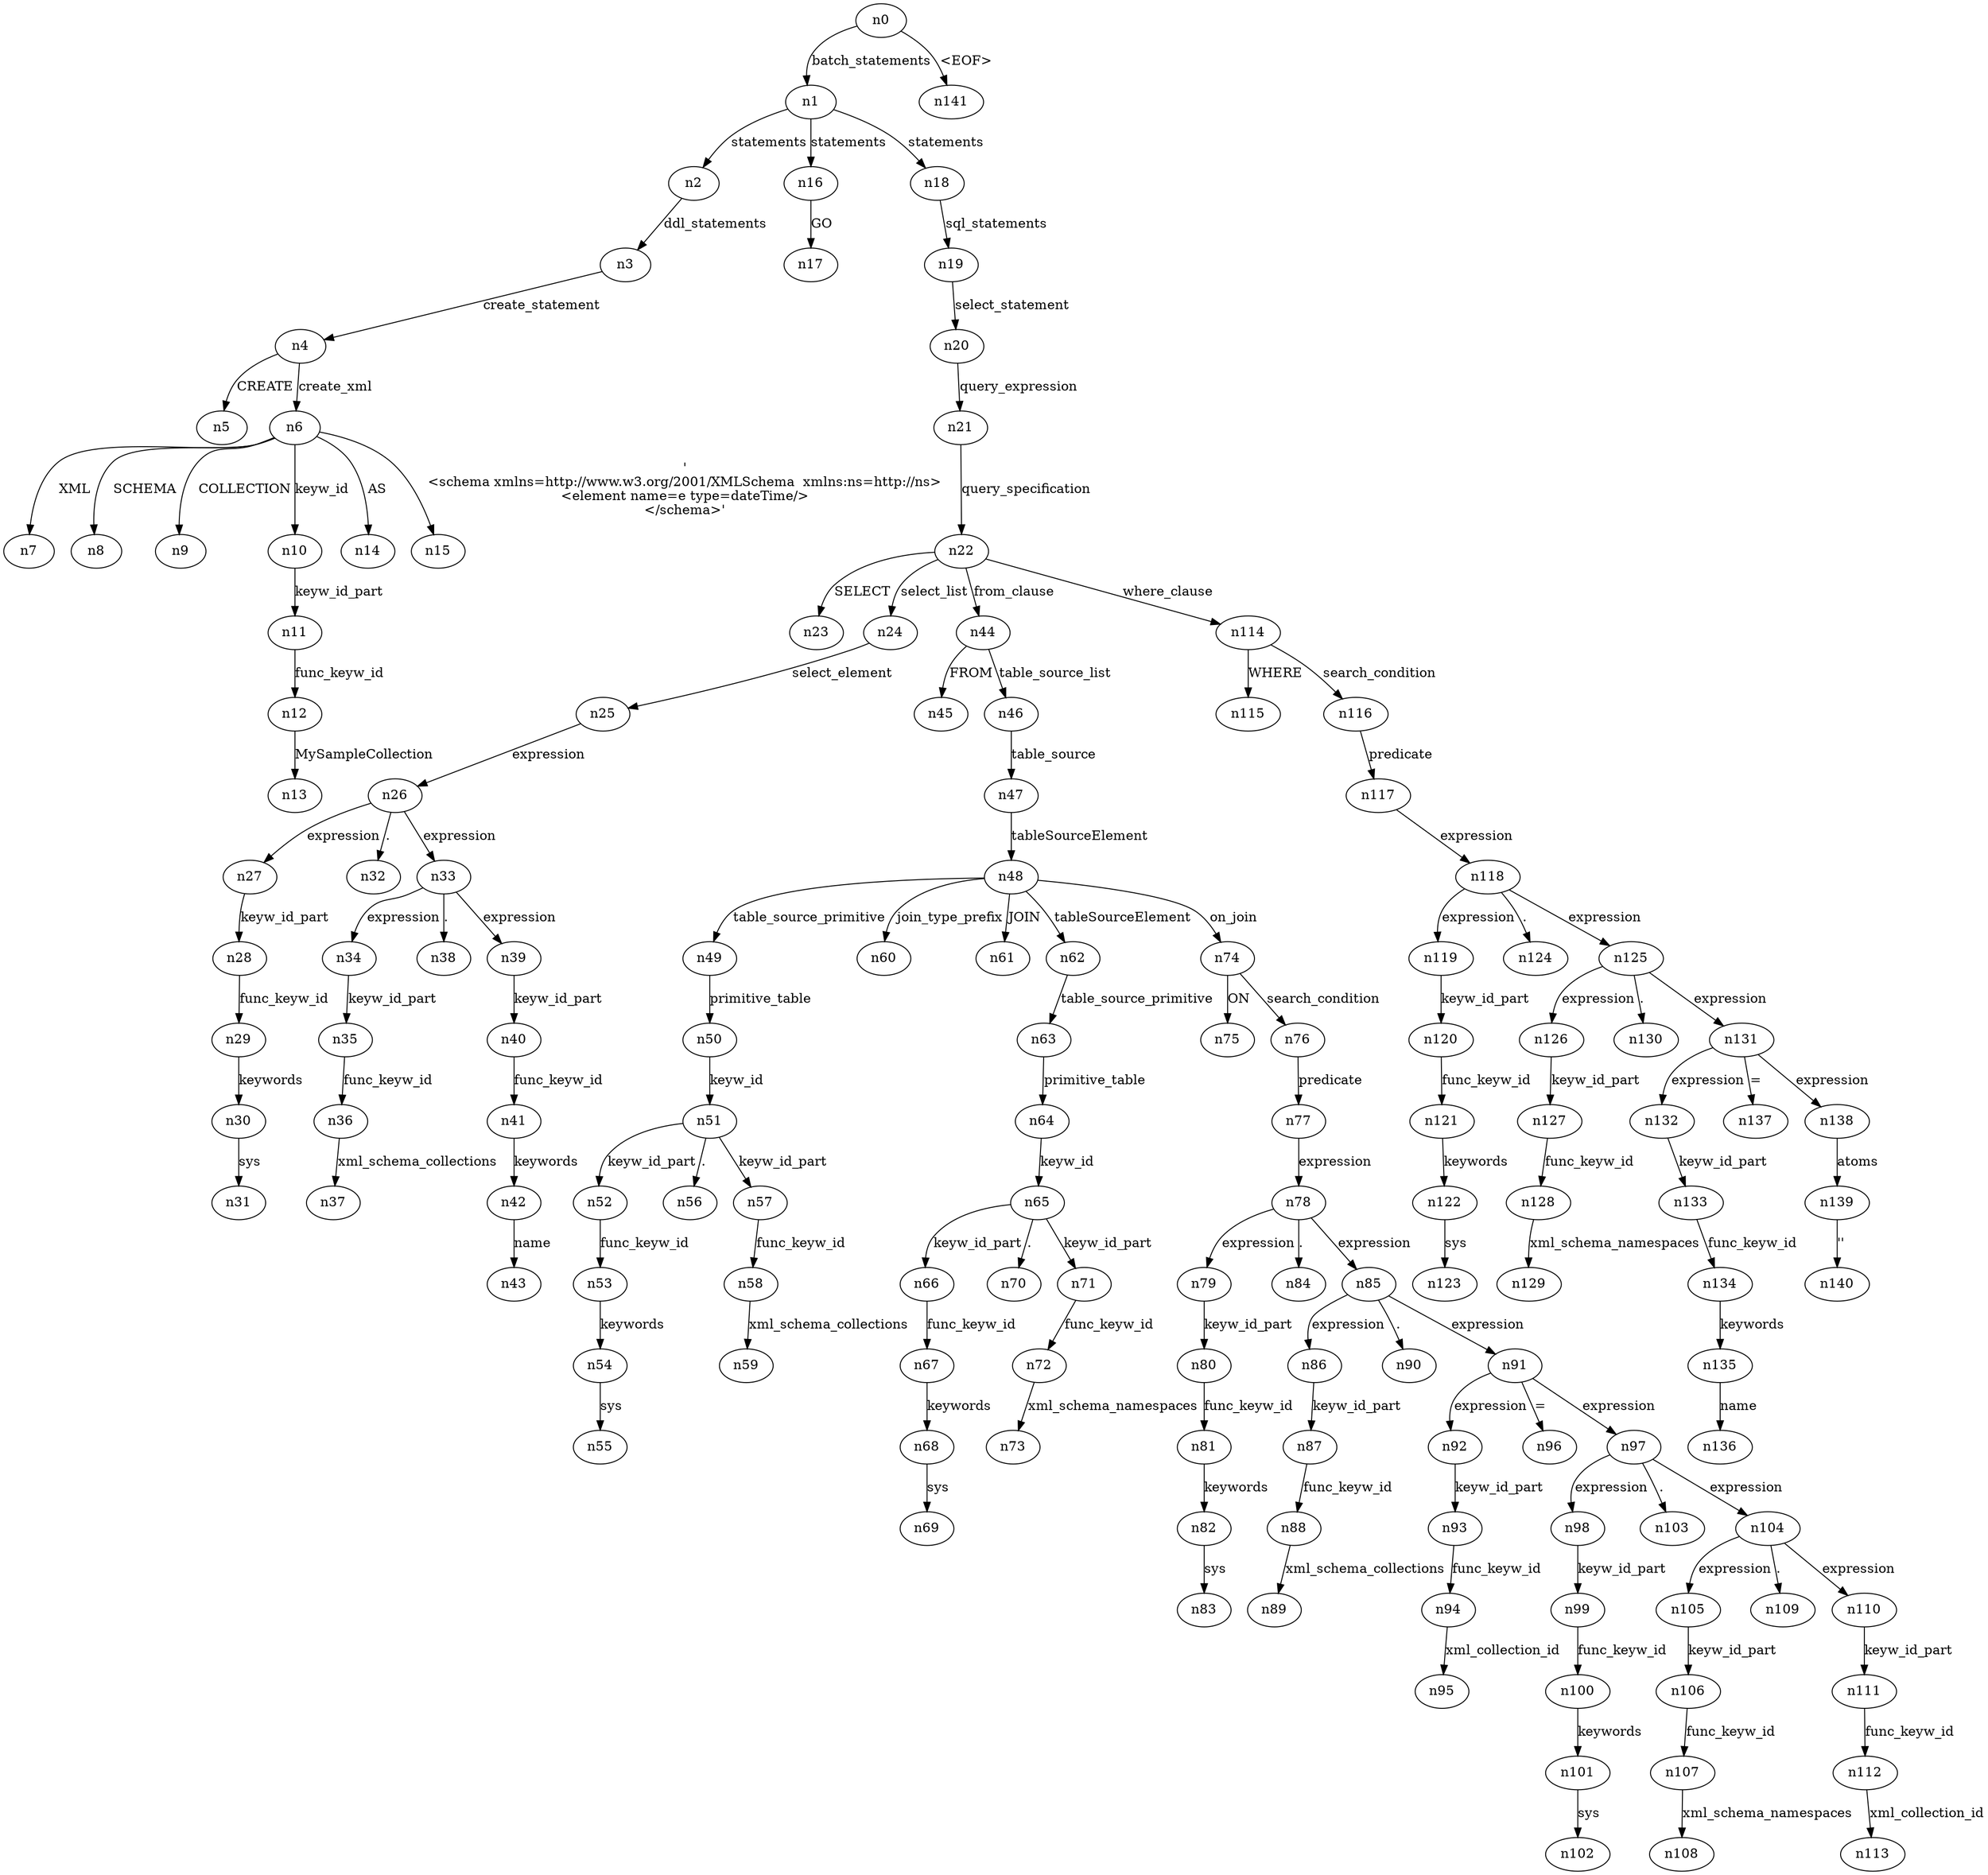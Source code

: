 digraph ParseTree {
  n0 -> n1 [label="batch_statements"];
  n1 -> n2 [label="statements"];
  n2 -> n3 [label="ddl_statements"];
  n3 -> n4 [label="create_statement"];
  n4 -> n5 [label="CREATE"];
  n4 -> n6 [label="create_xml"];
  n6 -> n7 [label="XML"];
  n6 -> n8 [label="SCHEMA"];
  n6 -> n9 [label="COLLECTION"];
  n6 -> n10 [label="keyw_id"];
  n10 -> n11 [label="keyw_id_part"];
  n11 -> n12 [label="func_keyw_id"];
  n12 -> n13 [label="MySampleCollection"];
  n6 -> n14 [label="AS"];
  n6 -> n15 [label="'
<schema xmlns=http://www.w3.org/2001/XMLSchema  xmlns:ns=http://ns>
<element name=e type=dateTime/>
</schema>'"];
  n1 -> n16 [label="statements"];
  n16 -> n17 [label="GO"];
  n1 -> n18 [label="statements"];
  n18 -> n19 [label="sql_statements"];
  n19 -> n20 [label="select_statement"];
  n20 -> n21 [label="query_expression"];
  n21 -> n22 [label="query_specification"];
  n22 -> n23 [label="SELECT"];
  n22 -> n24 [label="select_list"];
  n24 -> n25 [label="select_element"];
  n25 -> n26 [label="expression"];
  n26 -> n27 [label="expression"];
  n27 -> n28 [label="keyw_id_part"];
  n28 -> n29 [label="func_keyw_id"];
  n29 -> n30 [label="keywords"];
  n30 -> n31 [label="sys"];
  n26 -> n32 [label="."];
  n26 -> n33 [label="expression"];
  n33 -> n34 [label="expression"];
  n34 -> n35 [label="keyw_id_part"];
  n35 -> n36 [label="func_keyw_id"];
  n36 -> n37 [label="xml_schema_collections"];
  n33 -> n38 [label="."];
  n33 -> n39 [label="expression"];
  n39 -> n40 [label="keyw_id_part"];
  n40 -> n41 [label="func_keyw_id"];
  n41 -> n42 [label="keywords"];
  n42 -> n43 [label="name"];
  n22 -> n44 [label="from_clause"];
  n44 -> n45 [label="FROM"];
  n44 -> n46 [label="table_source_list"];
  n46 -> n47 [label="table_source"];
  n47 -> n48 [label="tableSourceElement"];
  n48 -> n49 [label="table_source_primitive"];
  n49 -> n50 [label="primitive_table"];
  n50 -> n51 [label="keyw_id"];
  n51 -> n52 [label="keyw_id_part"];
  n52 -> n53 [label="func_keyw_id"];
  n53 -> n54 [label="keywords"];
  n54 -> n55 [label="sys"];
  n51 -> n56 [label="."];
  n51 -> n57 [label="keyw_id_part"];
  n57 -> n58 [label="func_keyw_id"];
  n58 -> n59 [label="xml_schema_collections"];
  n48 -> n60 [label="join_type_prefix"];
  n48 -> n61 [label="JOIN"];
  n48 -> n62 [label="tableSourceElement"];
  n62 -> n63 [label="table_source_primitive"];
  n63 -> n64 [label="primitive_table"];
  n64 -> n65 [label="keyw_id"];
  n65 -> n66 [label="keyw_id_part"];
  n66 -> n67 [label="func_keyw_id"];
  n67 -> n68 [label="keywords"];
  n68 -> n69 [label="sys"];
  n65 -> n70 [label="."];
  n65 -> n71 [label="keyw_id_part"];
  n71 -> n72 [label="func_keyw_id"];
  n72 -> n73 [label="xml_schema_namespaces"];
  n48 -> n74 [label="on_join"];
  n74 -> n75 [label="ON"];
  n74 -> n76 [label="search_condition"];
  n76 -> n77 [label="predicate"];
  n77 -> n78 [label="expression"];
  n78 -> n79 [label="expression"];
  n79 -> n80 [label="keyw_id_part"];
  n80 -> n81 [label="func_keyw_id"];
  n81 -> n82 [label="keywords"];
  n82 -> n83 [label="sys"];
  n78 -> n84 [label="."];
  n78 -> n85 [label="expression"];
  n85 -> n86 [label="expression"];
  n86 -> n87 [label="keyw_id_part"];
  n87 -> n88 [label="func_keyw_id"];
  n88 -> n89 [label="xml_schema_collections"];
  n85 -> n90 [label="."];
  n85 -> n91 [label="expression"];
  n91 -> n92 [label="expression"];
  n92 -> n93 [label="keyw_id_part"];
  n93 -> n94 [label="func_keyw_id"];
  n94 -> n95 [label="xml_collection_id"];
  n91 -> n96 [label="="];
  n91 -> n97 [label="expression"];
  n97 -> n98 [label="expression"];
  n98 -> n99 [label="keyw_id_part"];
  n99 -> n100 [label="func_keyw_id"];
  n100 -> n101 [label="keywords"];
  n101 -> n102 [label="sys"];
  n97 -> n103 [label="."];
  n97 -> n104 [label="expression"];
  n104 -> n105 [label="expression"];
  n105 -> n106 [label="keyw_id_part"];
  n106 -> n107 [label="func_keyw_id"];
  n107 -> n108 [label="xml_schema_namespaces"];
  n104 -> n109 [label="."];
  n104 -> n110 [label="expression"];
  n110 -> n111 [label="keyw_id_part"];
  n111 -> n112 [label="func_keyw_id"];
  n112 -> n113 [label="xml_collection_id"];
  n22 -> n114 [label="where_clause"];
  n114 -> n115 [label="WHERE"];
  n114 -> n116 [label="search_condition"];
  n116 -> n117 [label="predicate"];
  n117 -> n118 [label="expression"];
  n118 -> n119 [label="expression"];
  n119 -> n120 [label="keyw_id_part"];
  n120 -> n121 [label="func_keyw_id"];
  n121 -> n122 [label="keywords"];
  n122 -> n123 [label="sys"];
  n118 -> n124 [label="."];
  n118 -> n125 [label="expression"];
  n125 -> n126 [label="expression"];
  n126 -> n127 [label="keyw_id_part"];
  n127 -> n128 [label="func_keyw_id"];
  n128 -> n129 [label="xml_schema_namespaces"];
  n125 -> n130 [label="."];
  n125 -> n131 [label="expression"];
  n131 -> n132 [label="expression"];
  n132 -> n133 [label="keyw_id_part"];
  n133 -> n134 [label="func_keyw_id"];
  n134 -> n135 [label="keywords"];
  n135 -> n136 [label="name"];
  n131 -> n137 [label="="];
  n131 -> n138 [label="expression"];
  n138 -> n139 [label="atoms"];
  n139 -> n140 [label="''"];
  n0 -> n141 [label="<EOF>"];
}